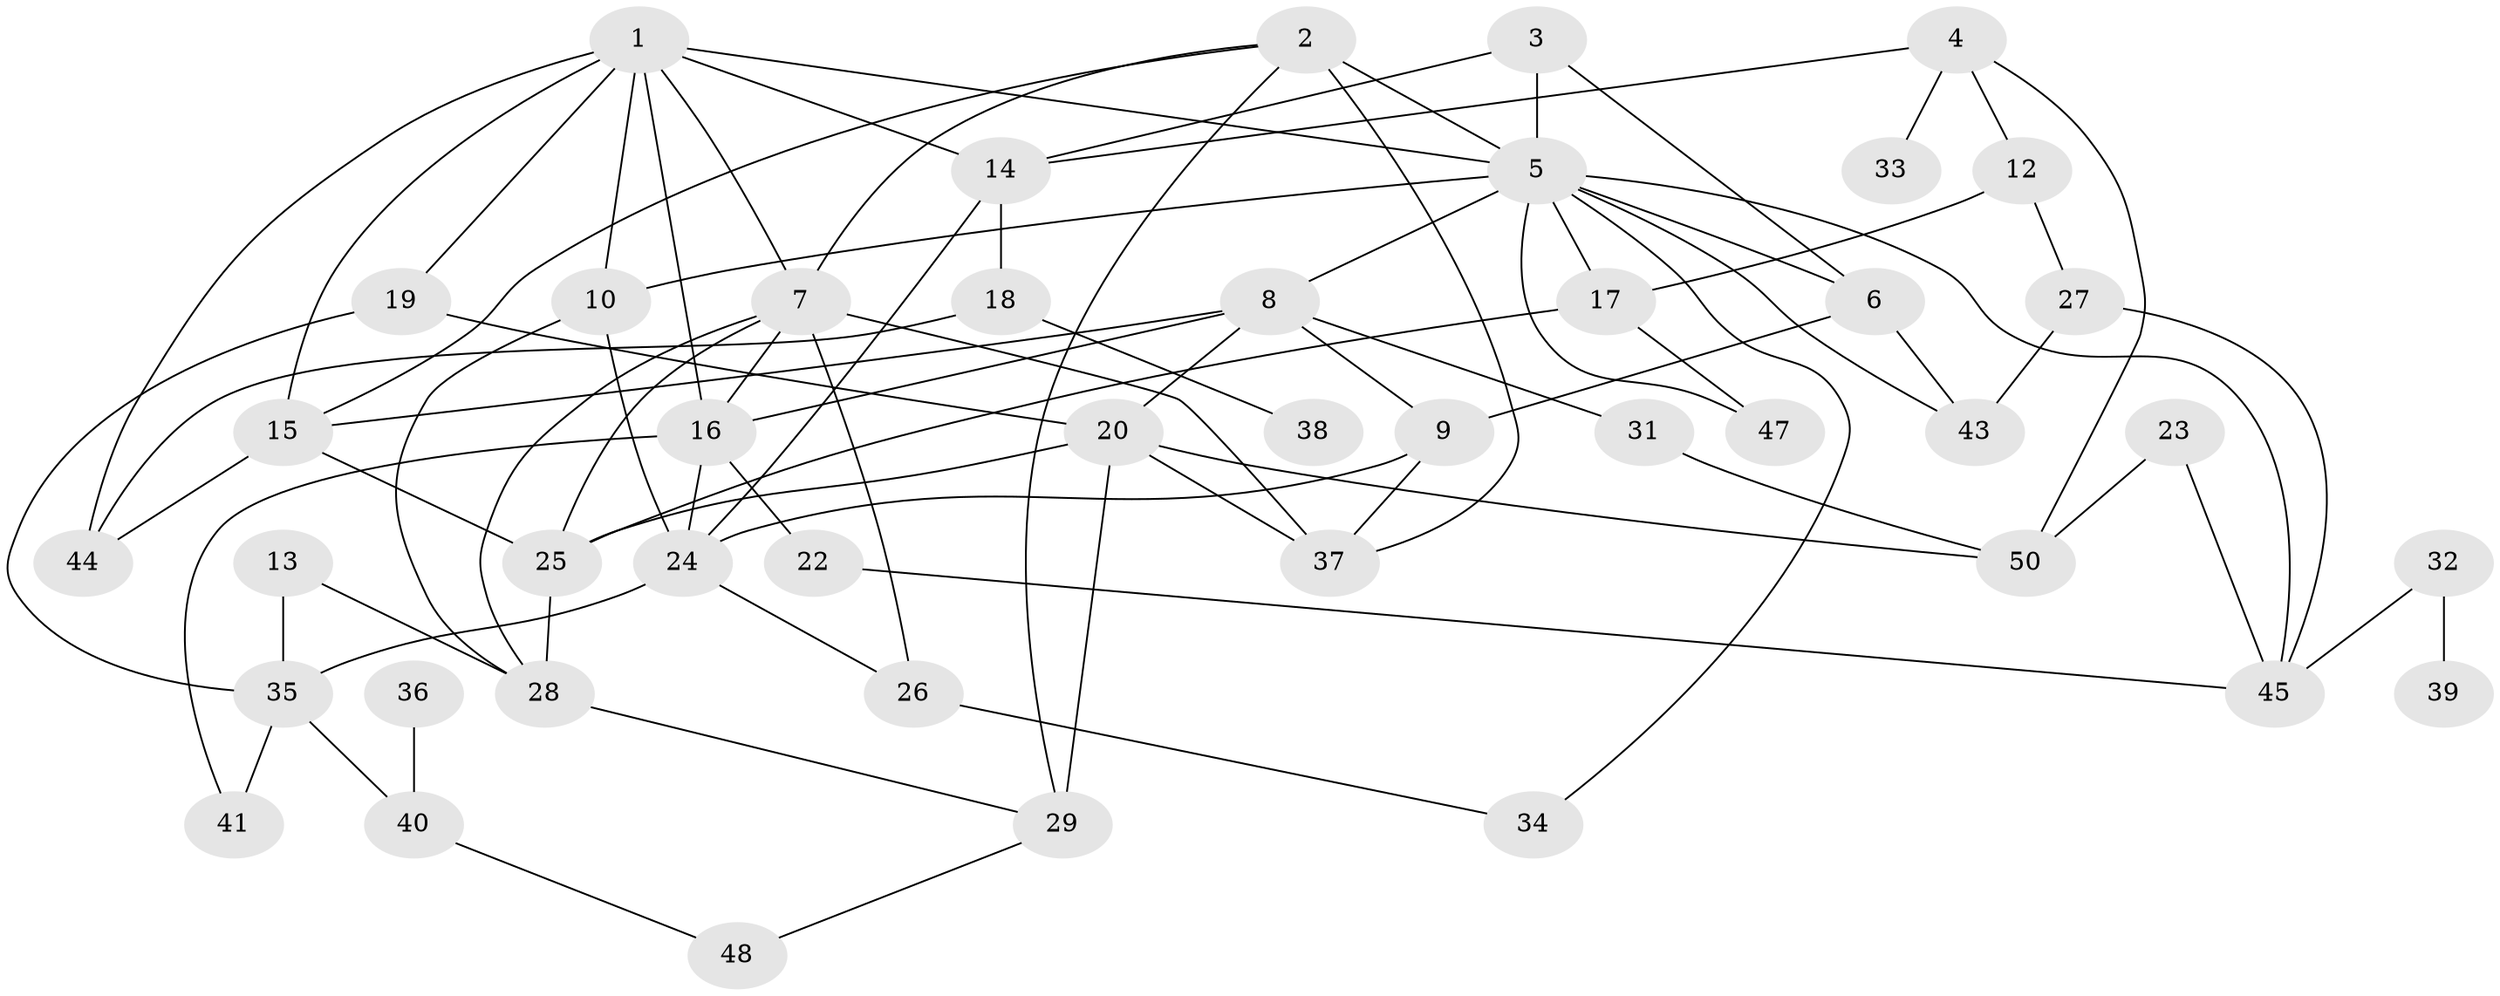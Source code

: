 // original degree distribution, {5: 0.12, 3: 0.27, 2: 0.27, 7: 0.01, 0: 0.04, 1: 0.13, 4: 0.13, 9: 0.01, 6: 0.02}
// Generated by graph-tools (version 1.1) at 2025/33/03/09/25 02:33:31]
// undirected, 44 vertices, 83 edges
graph export_dot {
graph [start="1"]
  node [color=gray90,style=filled];
  1;
  2;
  3;
  4;
  5;
  6;
  7;
  8;
  9;
  10;
  12;
  13;
  14;
  15;
  16;
  17;
  18;
  19;
  20;
  22;
  23;
  24;
  25;
  26;
  27;
  28;
  29;
  31;
  32;
  33;
  34;
  35;
  36;
  37;
  38;
  39;
  40;
  41;
  43;
  44;
  45;
  47;
  48;
  50;
  1 -- 5 [weight=2.0];
  1 -- 7 [weight=1.0];
  1 -- 10 [weight=2.0];
  1 -- 14 [weight=1.0];
  1 -- 15 [weight=1.0];
  1 -- 16 [weight=1.0];
  1 -- 19 [weight=1.0];
  1 -- 44 [weight=1.0];
  2 -- 5 [weight=2.0];
  2 -- 7 [weight=1.0];
  2 -- 15 [weight=1.0];
  2 -- 29 [weight=1.0];
  2 -- 37 [weight=1.0];
  3 -- 5 [weight=1.0];
  3 -- 6 [weight=1.0];
  3 -- 14 [weight=1.0];
  4 -- 12 [weight=1.0];
  4 -- 14 [weight=1.0];
  4 -- 33 [weight=1.0];
  4 -- 50 [weight=1.0];
  5 -- 6 [weight=2.0];
  5 -- 8 [weight=1.0];
  5 -- 10 [weight=2.0];
  5 -- 17 [weight=1.0];
  5 -- 34 [weight=1.0];
  5 -- 43 [weight=1.0];
  5 -- 45 [weight=1.0];
  5 -- 47 [weight=1.0];
  6 -- 9 [weight=1.0];
  6 -- 43 [weight=1.0];
  7 -- 16 [weight=1.0];
  7 -- 25 [weight=2.0];
  7 -- 26 [weight=3.0];
  7 -- 28 [weight=1.0];
  7 -- 37 [weight=1.0];
  8 -- 9 [weight=1.0];
  8 -- 15 [weight=1.0];
  8 -- 16 [weight=1.0];
  8 -- 20 [weight=1.0];
  8 -- 31 [weight=1.0];
  9 -- 24 [weight=1.0];
  9 -- 37 [weight=1.0];
  10 -- 24 [weight=2.0];
  10 -- 28 [weight=1.0];
  12 -- 17 [weight=1.0];
  12 -- 27 [weight=1.0];
  13 -- 28 [weight=1.0];
  13 -- 35 [weight=1.0];
  14 -- 18 [weight=1.0];
  14 -- 24 [weight=1.0];
  15 -- 25 [weight=1.0];
  15 -- 44 [weight=1.0];
  16 -- 22 [weight=1.0];
  16 -- 24 [weight=1.0];
  16 -- 41 [weight=1.0];
  17 -- 25 [weight=1.0];
  17 -- 47 [weight=1.0];
  18 -- 38 [weight=1.0];
  18 -- 44 [weight=1.0];
  19 -- 20 [weight=1.0];
  19 -- 35 [weight=1.0];
  20 -- 25 [weight=1.0];
  20 -- 29 [weight=3.0];
  20 -- 37 [weight=1.0];
  20 -- 50 [weight=1.0];
  22 -- 45 [weight=1.0];
  23 -- 45 [weight=1.0];
  23 -- 50 [weight=1.0];
  24 -- 26 [weight=1.0];
  24 -- 35 [weight=1.0];
  25 -- 28 [weight=1.0];
  26 -- 34 [weight=1.0];
  27 -- 43 [weight=1.0];
  27 -- 45 [weight=1.0];
  28 -- 29 [weight=1.0];
  29 -- 48 [weight=1.0];
  31 -- 50 [weight=1.0];
  32 -- 39 [weight=1.0];
  32 -- 45 [weight=1.0];
  35 -- 40 [weight=1.0];
  35 -- 41 [weight=1.0];
  36 -- 40 [weight=1.0];
  40 -- 48 [weight=1.0];
}
